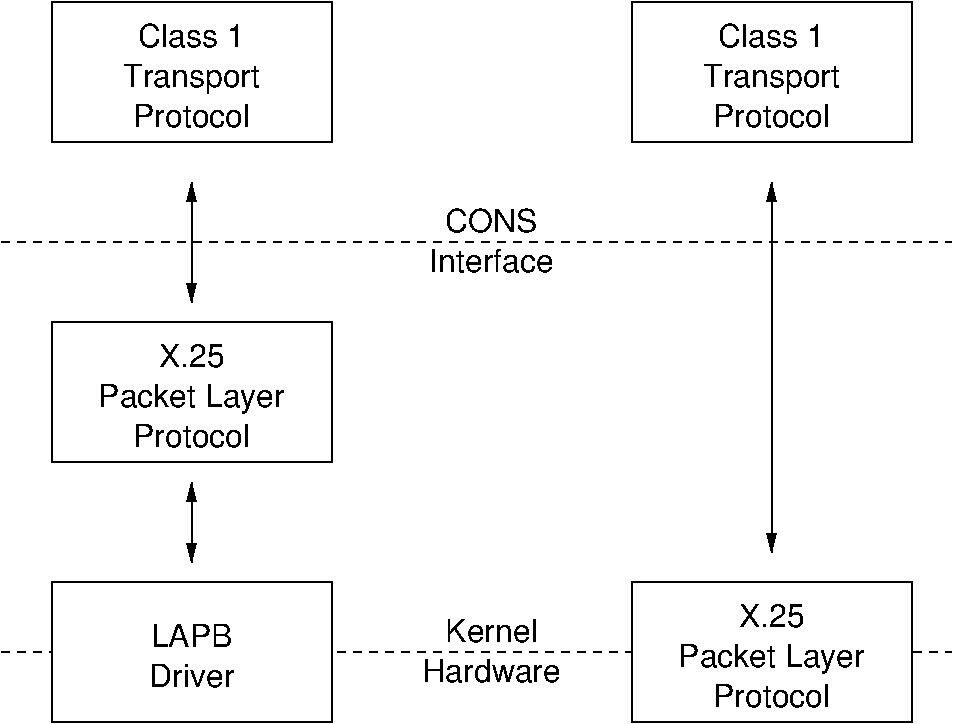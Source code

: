 #FIG 3.2
Portrait
Center
Inches
Letter  
100.00
Single
-2
1200 2
6 750 450 2850 1500
6 1275 562 2325 1387
4 1 0 50 0 16 16 0.0000 4 180 810 1800 787 Class 1\001
4 1 0 50 0 16 16 0.0000 4 240 1035 1800 1087 Transport\001
4 1 0 50 0 16 16 0.0000 4 180 885 1800 1387 Protocol\001
-6
2 2 0 1 0 7 50 0 -1 4.000 0 0 -1 0 0 5
	 750 450 2850 450 2850 1500 750 1500 750 450
-6
6 5100 450 7200 1500
6 5625 562 6675 1387
4 1 0 50 0 16 16 0.0000 4 180 810 6150 787 Class 1\001
4 1 0 50 0 16 16 0.0000 4 240 1035 6150 1087 Transport\001
4 1 0 50 0 16 16 0.0000 4 180 885 6150 1387 Protocol\001
-6
2 2 0 1 0 7 50 0 -1 4.000 0 0 -1 0 0 5
	 5100 450 7200 450 7200 1500 5100 1500 5100 450
-6
6 750 2850 2850 3900
6 1050 2962 2550 3787
4 1 0 50 0 16 16 0.0000 4 180 495 1800 3187 X.25\001
4 1 0 50 0 16 16 0.0000 4 225 1425 1800 3487 Packet Layer\001
4 1 0 50 0 16 16 0.0000 4 180 885 1800 3787 Protocol\001
-6
2 2 0 1 0 7 50 0 -1 4.000 0 0 -1 0 0 5
	 750 2850 2850 2850 2850 3900 750 3900 750 2850
-6
6 1425 5062 2175 5587
4 1 0 50 0 16 16 0.0000 4 180 630 1800 5287 LAPB\001
4 1 0 50 0 16 16 0.0000 4 180 630 1800 5587 Driver\001
-6
6 5400 4912 6900 5737
4 1 0 50 0 16 16 0.0000 4 180 495 6150 5137 X.25\001
4 1 0 50 0 16 16 0.0000 4 225 1425 6150 5437 Packet Layer\001
4 1 0 50 0 16 16 0.0000 4 180 885 6150 5737 Protocol\001
-6
2 1 1 1 0 7 50 0 -1 4.000 0 0 -1 0 0 2
	 375 2250 7500 2250
2 1 1 1 0 7 52 0 -1 4.000 0 0 -1 0 0 2
	 375 5325 7500 5325
2 2 0 1 0 7 51 0 20 0.000 0 0 -1 0 0 5
	 750 4800 2850 4800 2850 5850 750 5850 750 4800
2 2 0 1 0 7 51 0 20 0.000 0 0 -1 0 0 5
	 5100 4800 7200 4800 7200 5850 5100 5850 5100 4800
2 1 0 1 0 7 50 0 20 4.000 0 0 -1 1 1 2
	1 1 1.00 60.00 120.00
	1 1 1.00 60.00 120.00
	 6150 1800 6150 4575
2 1 0 1 0 7 50 0 20 4.000 0 0 -1 1 1 2
	1 1 1.00 60.00 120.00
	1 1 1.00 60.00 120.00
	 1800 1800 1800 2700
2 1 0 1 0 7 50 0 20 4.000 0 0 -1 1 1 2
	1 1 1.00 60.00 120.00
	1 1 1.00 60.00 120.00
	 1800 4050 1800 4650
4 1 0 50 0 16 16 0.0000 4 180 720 4050 2175 CONS\001
4 1 0 50 0 16 16 0.0000 4 180 945 4050 2475 Interface\001
4 1 0 50 0 16 16 0.0000 4 180 690 4050 5250 Kernel\001
4 1 0 50 0 16 16 0.0000 4 180 1050 4050 5550 Hardware\001
